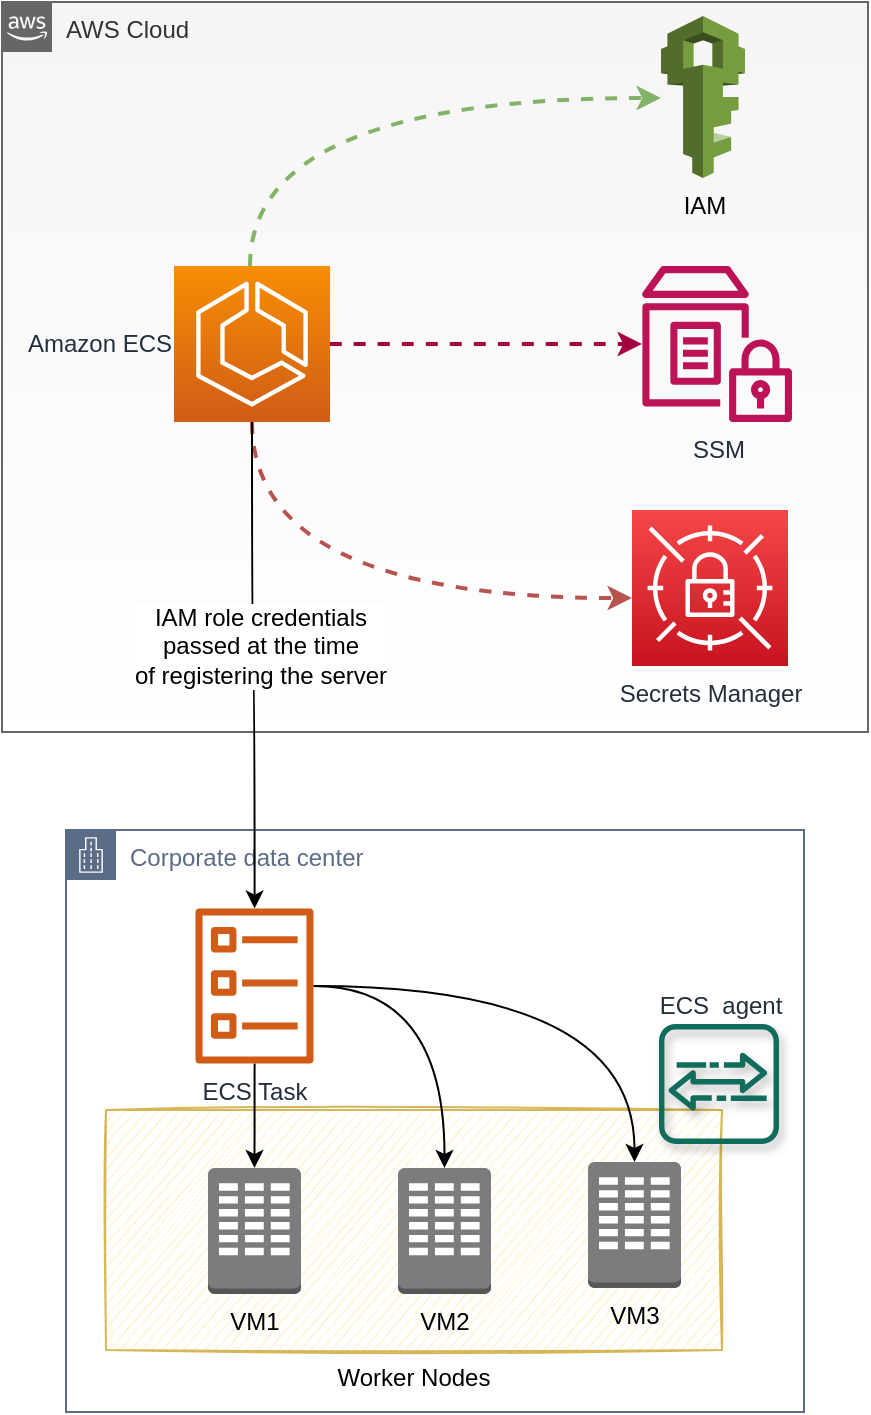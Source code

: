 <mxfile version="14.4.2" type="device"><diagram id="VvPqewjDhWe2sy3xrlvh" name="Page-1"><mxGraphModel dx="1106" dy="597" grid="0" gridSize="10" guides="1" tooltips="1" connect="1" arrows="1" fold="1" page="0" pageScale="1" pageWidth="850" pageHeight="1100" math="0" shadow="0"><root><mxCell id="0"/><mxCell id="1" parent="0"/><mxCell id="d1TP65N_cRsXXkfD6_rQ-8" value="Corporate data center" style="points=[[0,0],[0.25,0],[0.5,0],[0.75,0],[1,0],[1,0.25],[1,0.5],[1,0.75],[1,1],[0.75,1],[0.5,1],[0.25,1],[0,1],[0,0.75],[0,0.5],[0,0.25]];outlineConnect=0;gradientColor=none;html=1;whiteSpace=wrap;fontSize=12;fontStyle=0;shape=mxgraph.aws4.group;grIcon=mxgraph.aws4.group_corporate_data_center;strokeColor=#5A6C86;fillColor=none;verticalAlign=top;align=left;spacingLeft=30;fontColor=#5A6C86;dashed=0;" vertex="1" parent="1"><mxGeometry x="326" y="1005" width="369" height="291" as="geometry"/></mxCell><mxCell id="d1TP65N_cRsXXkfD6_rQ-21" value="Worker Nodes" style="fillColor=#fff2cc;strokeColor=#d6b656;dashed=0;verticalAlign=top;fontStyle=0;labelPosition=center;verticalLabelPosition=bottom;align=center;sketch=1;" vertex="1" parent="1"><mxGeometry x="346" y="1145" width="308" height="120" as="geometry"/></mxCell><mxCell id="d1TP65N_cRsXXkfD6_rQ-7" value="VM1" style="outlineConnect=0;dashed=0;verticalLabelPosition=bottom;verticalAlign=top;align=center;html=1;shape=mxgraph.aws3.corporate_data_center;fillColor=#7D7C7C;gradientColor=none;" vertex="1" parent="1"><mxGeometry x="397" y="1174" width="46.5" height="63" as="geometry"/></mxCell><mxCell id="d1TP65N_cRsXXkfD6_rQ-2" value="AWS Cloud" style="points=[[0,0],[0.25,0],[0.5,0],[0.75,0],[1,0],[1,0.25],[1,0.5],[1,0.75],[1,1],[0.75,1],[0.5,1],[0.25,1],[0,1],[0,0.75],[0,0.5],[0,0.25]];outlineConnect=0;html=1;whiteSpace=wrap;fontSize=12;fontStyle=0;shape=mxgraph.aws4.group;grIcon=mxgraph.aws4.group_aws_cloud_alt;strokeColor=#666666;fillColor=#f5f5f5;verticalAlign=top;align=left;spacingLeft=30;dashed=0;sketch=0;shadow=0;fontColor=#333333;gradientColor=#ffffff;" vertex="1" parent="1"><mxGeometry x="294" y="591" width="433" height="365" as="geometry"/></mxCell><mxCell id="d1TP65N_cRsXXkfD6_rQ-10" style="edgeStyle=orthogonalEdgeStyle;orthogonalLoop=1;jettySize=auto;html=1;curved=1;dashed=1;strokeWidth=2;fillColor=#d5e8d4;strokeColor=#82b366;" edge="1" parent="1" source="d1TP65N_cRsXXkfD6_rQ-3" target="d1TP65N_cRsXXkfD6_rQ-4"><mxGeometry relative="1" as="geometry"><Array as="points"><mxPoint x="418" y="639"/></Array></mxGeometry></mxCell><mxCell id="d1TP65N_cRsXXkfD6_rQ-11" style="edgeStyle=orthogonalEdgeStyle;curved=1;orthogonalLoop=1;jettySize=auto;html=1;dashed=1;strokeWidth=2;fillColor=#d80073;strokeColor=#A50040;" edge="1" parent="1" source="d1TP65N_cRsXXkfD6_rQ-3" target="d1TP65N_cRsXXkfD6_rQ-5"><mxGeometry relative="1" as="geometry"/></mxCell><mxCell id="d1TP65N_cRsXXkfD6_rQ-12" style="edgeStyle=orthogonalEdgeStyle;curved=1;orthogonalLoop=1;jettySize=auto;html=1;fillColor=#f8cecc;strokeColor=#b85450;strokeWidth=2;dashed=1;" edge="1" parent="1" source="d1TP65N_cRsXXkfD6_rQ-3" target="d1TP65N_cRsXXkfD6_rQ-6"><mxGeometry relative="1" as="geometry"><Array as="points"><mxPoint x="419" y="889"/></Array></mxGeometry></mxCell><mxCell id="d1TP65N_cRsXXkfD6_rQ-15" style="edgeStyle=orthogonalEdgeStyle;curved=1;orthogonalLoop=1;jettySize=auto;html=1;" edge="1" parent="1" source="d1TP65N_cRsXXkfD6_rQ-3" target="d1TP65N_cRsXXkfD6_rQ-9"><mxGeometry relative="1" as="geometry"/></mxCell><mxCell id="d1TP65N_cRsXXkfD6_rQ-23" value="IAM role credentials&lt;br style=&quot;font-size: 12px;&quot;&gt;passed at the time &lt;br style=&quot;font-size: 12px;&quot;&gt;of registering the server" style="edgeLabel;html=1;align=center;verticalAlign=middle;resizable=0;points=[];fontSize=12;" vertex="1" connectable="0" parent="d1TP65N_cRsXXkfD6_rQ-15"><mxGeometry x="-0.01" relative="1" as="geometry"><mxPoint x="4" y="-9.01" as="offset"/></mxGeometry></mxCell><mxCell id="d1TP65N_cRsXXkfD6_rQ-3" value="Amazon ECS" style="points=[[0,0,0],[0.25,0,0],[0.5,0,0],[0.75,0,0],[1,0,0],[0,1,0],[0.25,1,0],[0.5,1,0],[0.75,1,0],[1,1,0],[0,0.25,0],[0,0.5,0],[0,0.75,0],[1,0.25,0],[1,0.5,0],[1,0.75,0]];outlineConnect=0;fontColor=#232F3E;gradientColor=#F78E04;gradientDirection=north;fillColor=#D05C17;strokeColor=#ffffff;dashed=0;verticalLabelPosition=middle;verticalAlign=middle;align=right;html=1;fontSize=12;fontStyle=0;aspect=fixed;shape=mxgraph.aws4.resourceIcon;resIcon=mxgraph.aws4.ecs;labelPosition=left;" vertex="1" parent="1"><mxGeometry x="380" y="723" width="78" height="78" as="geometry"/></mxCell><mxCell id="d1TP65N_cRsXXkfD6_rQ-4" value="IAM" style="outlineConnect=0;dashed=0;verticalLabelPosition=bottom;verticalAlign=top;align=center;html=1;shape=mxgraph.aws3.iam;fillColor=#759C3E;gradientColor=none;" vertex="1" parent="1"><mxGeometry x="623.5" y="598" width="42" height="81" as="geometry"/></mxCell><mxCell id="d1TP65N_cRsXXkfD6_rQ-5" value="SSM" style="outlineConnect=0;fontColor=#232F3E;gradientColor=none;fillColor=#BC1356;strokeColor=none;dashed=0;verticalLabelPosition=bottom;verticalAlign=top;align=center;html=1;fontSize=12;fontStyle=0;aspect=fixed;pointerEvents=1;shape=mxgraph.aws4.parameter_store;" vertex="1" parent="1"><mxGeometry x="614" y="723" width="75" height="78" as="geometry"/></mxCell><mxCell id="d1TP65N_cRsXXkfD6_rQ-6" value="Secrets Manager" style="points=[[0,0,0],[0.25,0,0],[0.5,0,0],[0.75,0,0],[1,0,0],[0,1,0],[0.25,1,0],[0.5,1,0],[0.75,1,0],[1,1,0],[0,0.25,0],[0,0.5,0],[0,0.75,0],[1,0.25,0],[1,0.5,0],[1,0.75,0]];outlineConnect=0;fontColor=#232F3E;gradientColor=#F54749;gradientDirection=north;fillColor=#C7131F;strokeColor=#ffffff;dashed=0;verticalLabelPosition=bottom;verticalAlign=top;align=center;html=1;fontSize=12;fontStyle=0;aspect=fixed;shape=mxgraph.aws4.resourceIcon;resIcon=mxgraph.aws4.secrets_manager;" vertex="1" parent="1"><mxGeometry x="609" y="845" width="78" height="78" as="geometry"/></mxCell><mxCell id="d1TP65N_cRsXXkfD6_rQ-16" style="edgeStyle=orthogonalEdgeStyle;curved=1;orthogonalLoop=1;jettySize=auto;html=1;" edge="1" parent="1" source="d1TP65N_cRsXXkfD6_rQ-9" target="d1TP65N_cRsXXkfD6_rQ-7"><mxGeometry relative="1" as="geometry"/></mxCell><mxCell id="d1TP65N_cRsXXkfD6_rQ-17" style="edgeStyle=orthogonalEdgeStyle;curved=1;orthogonalLoop=1;jettySize=auto;html=1;" edge="1" parent="1" source="d1TP65N_cRsXXkfD6_rQ-9" target="d1TP65N_cRsXXkfD6_rQ-13"><mxGeometry relative="1" as="geometry"/></mxCell><mxCell id="d1TP65N_cRsXXkfD6_rQ-18" style="edgeStyle=orthogonalEdgeStyle;curved=1;orthogonalLoop=1;jettySize=auto;html=1;" edge="1" parent="1" source="d1TP65N_cRsXXkfD6_rQ-9" target="d1TP65N_cRsXXkfD6_rQ-14"><mxGeometry relative="1" as="geometry"/></mxCell><mxCell id="d1TP65N_cRsXXkfD6_rQ-9" value="ECS Task" style="outlineConnect=0;fontColor=#232F3E;gradientColor=none;fillColor=#D05C17;strokeColor=none;dashed=0;verticalLabelPosition=bottom;verticalAlign=top;align=center;html=1;fontSize=12;fontStyle=0;aspect=fixed;pointerEvents=1;shape=mxgraph.aws4.ecs_task;" vertex="1" parent="1"><mxGeometry x="390.75" y="1044" width="59" height="78" as="geometry"/></mxCell><mxCell id="d1TP65N_cRsXXkfD6_rQ-13" value="VM2" style="outlineConnect=0;dashed=0;verticalLabelPosition=bottom;verticalAlign=top;align=center;html=1;shape=mxgraph.aws3.corporate_data_center;fillColor=#7D7C7C;gradientColor=none;" vertex="1" parent="1"><mxGeometry x="492" y="1174" width="46.5" height="63" as="geometry"/></mxCell><mxCell id="d1TP65N_cRsXXkfD6_rQ-14" value="VM3" style="outlineConnect=0;dashed=0;verticalLabelPosition=bottom;verticalAlign=top;align=center;html=1;shape=mxgraph.aws3.corporate_data_center;fillColor=#7D7C7C;gradientColor=none;" vertex="1" parent="1"><mxGeometry x="587" y="1171" width="46.5" height="63" as="geometry"/></mxCell><mxCell id="d1TP65N_cRsXXkfD6_rQ-20" value="ECS&amp;nbsp; agent" style="outlineConnect=0;fontColor=#232F3E;fillColor=#116D5B;strokeColor=none;dashed=0;verticalLabelPosition=top;verticalAlign=bottom;align=center;html=1;fontSize=12;fontStyle=0;aspect=fixed;shape=mxgraph.aws4.agent2;labelPosition=center;shadow=1;sketch=0;" vertex="1" parent="1"><mxGeometry x="622.5" y="1102" width="60" height="60" as="geometry"/></mxCell></root></mxGraphModel></diagram></mxfile>